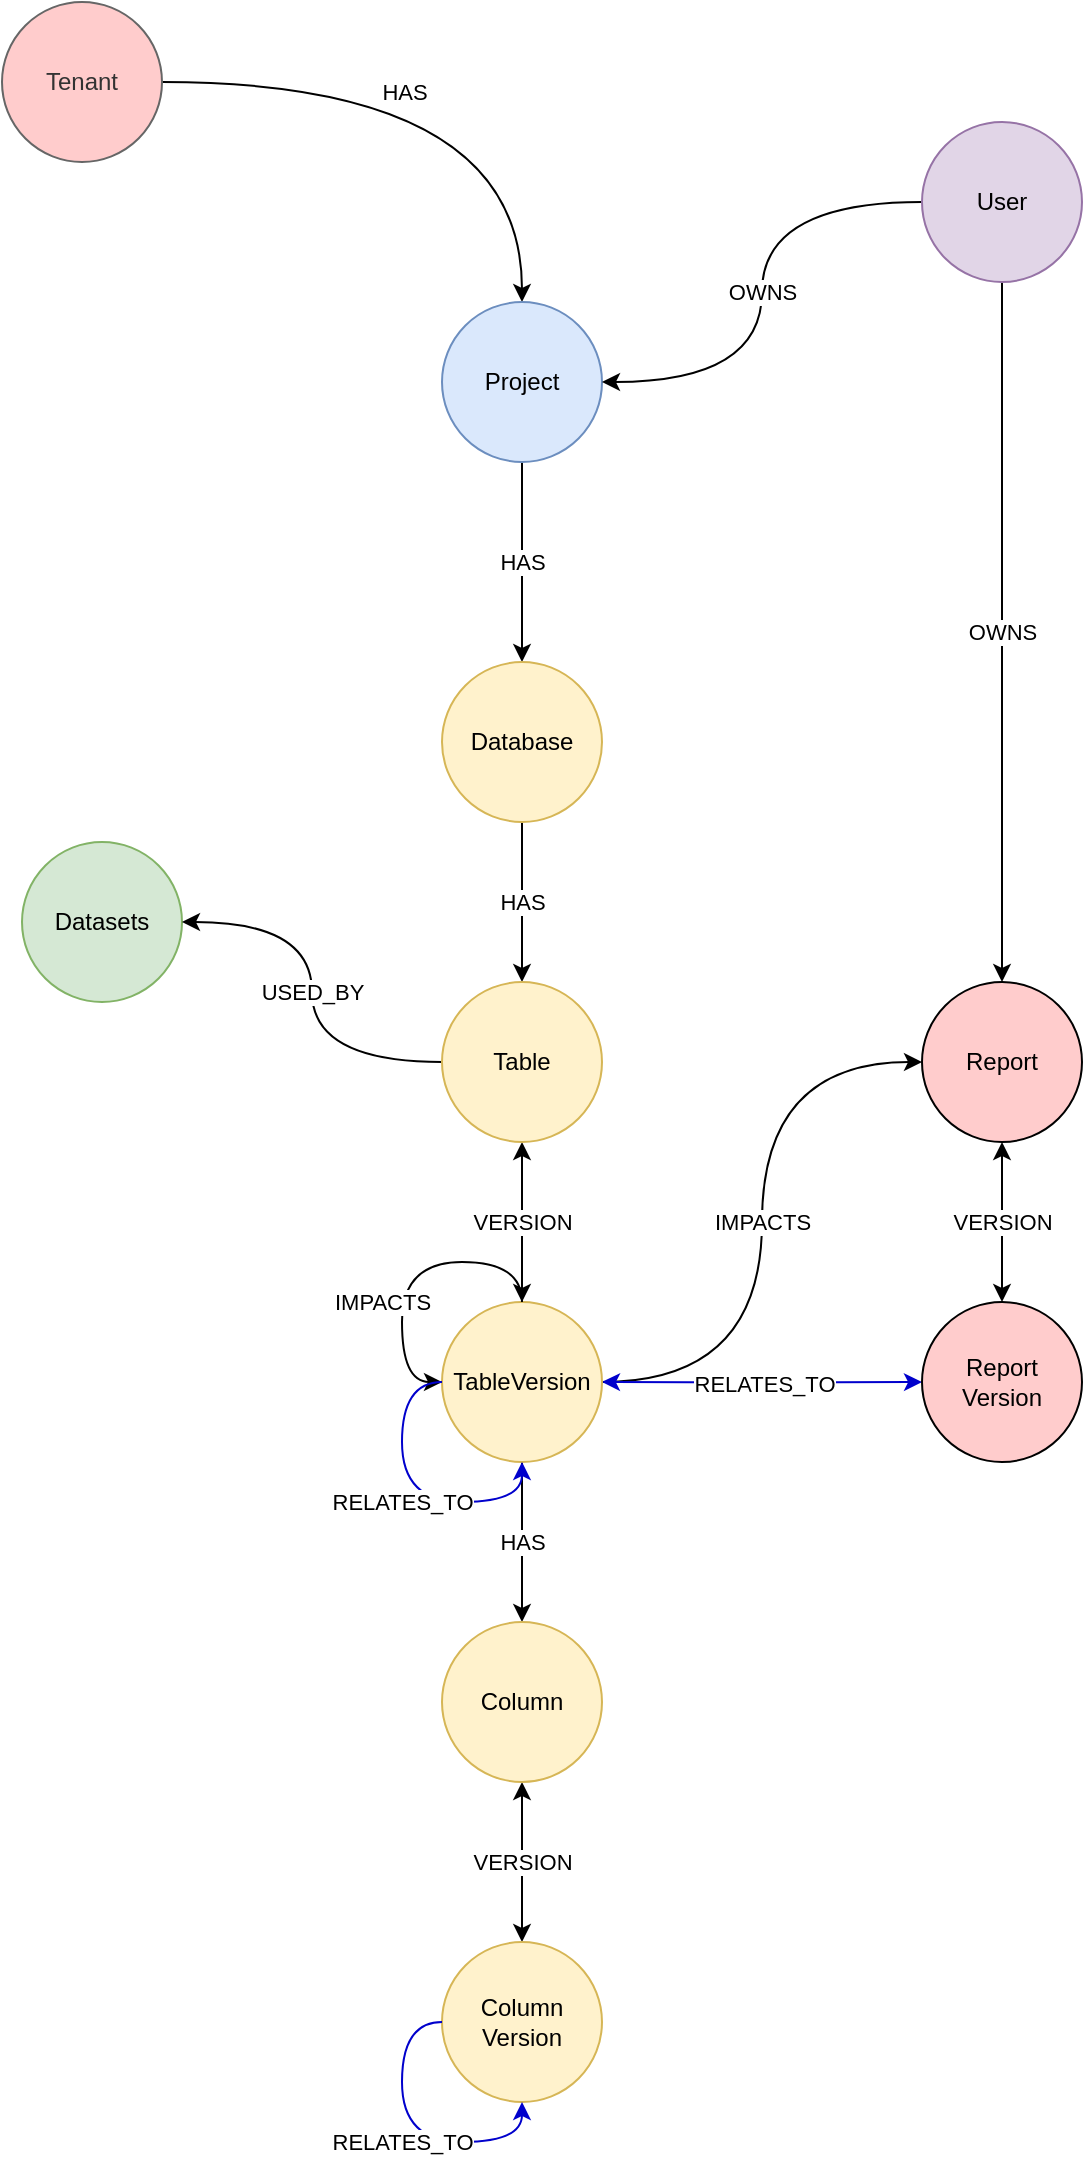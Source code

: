 <mxfile version="14.8.1" type="github">
  <diagram id="lXhSy9EmWtJBbdpwsTO8" name="Page-1">
    <mxGraphModel dx="1422" dy="793" grid="1" gridSize="10" guides="1" tooltips="1" connect="1" arrows="1" fold="1" page="1" pageScale="1" pageWidth="827" pageHeight="1169" math="0" shadow="0">
      <root>
        <mxCell id="0" />
        <mxCell id="1" parent="0" />
        <mxCell id="halDEpFAHqA-Ai63Ll5A-4" style="edgeStyle=orthogonalEdgeStyle;rounded=0;orthogonalLoop=1;jettySize=auto;html=1;exitX=1;exitY=0.5;exitDx=0;exitDy=0;entryX=0.5;entryY=0;entryDx=0;entryDy=0;curved=1;" edge="1" parent="1" source="halDEpFAHqA-Ai63Ll5A-1" target="halDEpFAHqA-Ai63Ll5A-3">
          <mxGeometry relative="1" as="geometry" />
        </mxCell>
        <mxCell id="halDEpFAHqA-Ai63Ll5A-18" value="HAS" style="edgeLabel;html=1;align=center;verticalAlign=middle;resizable=0;points=[];" vertex="1" connectable="0" parent="halDEpFAHqA-Ai63Ll5A-4">
          <mxGeometry x="-0.17" y="-5" relative="1" as="geometry">
            <mxPoint as="offset" />
          </mxGeometry>
        </mxCell>
        <mxCell id="halDEpFAHqA-Ai63Ll5A-1" value="Tenant" style="ellipse;whiteSpace=wrap;html=1;aspect=fixed;strokeColor=#666666;fontColor=#333333;fillColor=#FFCCCC;" vertex="1" parent="1">
          <mxGeometry x="180" y="30" width="80" height="80" as="geometry" />
        </mxCell>
        <mxCell id="halDEpFAHqA-Ai63Ll5A-7" value="HAS" style="edgeStyle=orthogonalEdgeStyle;curved=1;rounded=0;orthogonalLoop=1;jettySize=auto;html=1;exitX=0.5;exitY=1;exitDx=0;exitDy=0;entryX=0.5;entryY=0;entryDx=0;entryDy=0;" edge="1" parent="1" source="halDEpFAHqA-Ai63Ll5A-3" target="halDEpFAHqA-Ai63Ll5A-6">
          <mxGeometry relative="1" as="geometry" />
        </mxCell>
        <mxCell id="halDEpFAHqA-Ai63Ll5A-3" value="Project" style="ellipse;whiteSpace=wrap;html=1;aspect=fixed;fillColor=#dae8fc;strokeColor=#6c8ebf;" vertex="1" parent="1">
          <mxGeometry x="400" y="180" width="80" height="80" as="geometry" />
        </mxCell>
        <mxCell id="halDEpFAHqA-Ai63Ll5A-5" value="Datasets" style="ellipse;whiteSpace=wrap;html=1;aspect=fixed;fillColor=#d5e8d4;strokeColor=#82b366;" vertex="1" parent="1">
          <mxGeometry x="190" y="450" width="80" height="80" as="geometry" />
        </mxCell>
        <mxCell id="halDEpFAHqA-Ai63Ll5A-10" value="HAS" style="edgeStyle=orthogonalEdgeStyle;curved=1;rounded=0;orthogonalLoop=1;jettySize=auto;html=1;exitX=0.5;exitY=1;exitDx=0;exitDy=0;entryX=0.5;entryY=0;entryDx=0;entryDy=0;" edge="1" parent="1" source="halDEpFAHqA-Ai63Ll5A-6" target="halDEpFAHqA-Ai63Ll5A-9">
          <mxGeometry relative="1" as="geometry" />
        </mxCell>
        <mxCell id="halDEpFAHqA-Ai63Ll5A-6" value="Database" style="ellipse;whiteSpace=wrap;html=1;aspect=fixed;fillColor=#fff2cc;strokeColor=#d6b656;" vertex="1" parent="1">
          <mxGeometry x="400" y="360" width="80" height="80" as="geometry" />
        </mxCell>
        <mxCell id="halDEpFAHqA-Ai63Ll5A-12" value="VERSION" style="edgeStyle=orthogonalEdgeStyle;curved=1;rounded=0;orthogonalLoop=1;jettySize=auto;html=1;exitX=0.5;exitY=1;exitDx=0;exitDy=0;entryX=0.5;entryY=0;entryDx=0;entryDy=0;startArrow=classic;startFill=1;" edge="1" parent="1" source="halDEpFAHqA-Ai63Ll5A-9" target="halDEpFAHqA-Ai63Ll5A-11">
          <mxGeometry relative="1" as="geometry" />
        </mxCell>
        <mxCell id="halDEpFAHqA-Ai63Ll5A-19" value="USED_BY" style="edgeStyle=orthogonalEdgeStyle;curved=1;rounded=0;orthogonalLoop=1;jettySize=auto;html=1;exitX=0;exitY=0.5;exitDx=0;exitDy=0;entryX=1;entryY=0.5;entryDx=0;entryDy=0;startArrow=none;startFill=0;" edge="1" parent="1" source="halDEpFAHqA-Ai63Ll5A-9" target="halDEpFAHqA-Ai63Ll5A-5">
          <mxGeometry relative="1" as="geometry" />
        </mxCell>
        <mxCell id="halDEpFAHqA-Ai63Ll5A-9" value="Table" style="ellipse;whiteSpace=wrap;html=1;aspect=fixed;fillColor=#fff2cc;strokeColor=#d6b656;" vertex="1" parent="1">
          <mxGeometry x="400" y="520" width="80" height="80" as="geometry" />
        </mxCell>
        <mxCell id="halDEpFAHqA-Ai63Ll5A-14" value="HAS" style="edgeStyle=orthogonalEdgeStyle;curved=1;rounded=0;orthogonalLoop=1;jettySize=auto;html=1;exitX=0.5;exitY=1;exitDx=0;exitDy=0;entryX=0.5;entryY=0;entryDx=0;entryDy=0;" edge="1" parent="1" source="halDEpFAHqA-Ai63Ll5A-11" target="halDEpFAHqA-Ai63Ll5A-13">
          <mxGeometry relative="1" as="geometry" />
        </mxCell>
        <mxCell id="halDEpFAHqA-Ai63Ll5A-29" value="IMPACTS" style="edgeStyle=orthogonalEdgeStyle;curved=1;rounded=0;orthogonalLoop=1;jettySize=auto;html=1;exitX=1;exitY=0.5;exitDx=0;exitDy=0;entryX=0;entryY=0.5;entryDx=0;entryDy=0;startArrow=none;startFill=0;" edge="1" parent="1" source="halDEpFAHqA-Ai63Ll5A-11" target="halDEpFAHqA-Ai63Ll5A-27">
          <mxGeometry relative="1" as="geometry" />
        </mxCell>
        <mxCell id="halDEpFAHqA-Ai63Ll5A-32" value="RELATES_TO" style="edgeStyle=orthogonalEdgeStyle;curved=1;rounded=0;orthogonalLoop=1;jettySize=auto;html=1;entryX=0;entryY=0.5;entryDx=0;entryDy=0;startArrow=classic;startFill=1;strokeColor=#0000CC;" edge="1" parent="1" target="halDEpFAHqA-Ai63Ll5A-30">
          <mxGeometry relative="1" as="geometry">
            <mxPoint x="480" y="720" as="sourcePoint" />
          </mxGeometry>
        </mxCell>
        <mxCell id="halDEpFAHqA-Ai63Ll5A-11" value="TableVersion" style="ellipse;whiteSpace=wrap;html=1;aspect=fixed;fillColor=#fff2cc;strokeColor=#d6b656;" vertex="1" parent="1">
          <mxGeometry x="400" y="680" width="80" height="80" as="geometry" />
        </mxCell>
        <mxCell id="halDEpFAHqA-Ai63Ll5A-16" value="VERSION" style="edgeStyle=orthogonalEdgeStyle;curved=1;rounded=0;orthogonalLoop=1;jettySize=auto;html=1;exitX=0.5;exitY=1;exitDx=0;exitDy=0;entryX=0.5;entryY=0;entryDx=0;entryDy=0;startArrow=classic;startFill=1;" edge="1" parent="1" source="halDEpFAHqA-Ai63Ll5A-13" target="halDEpFAHqA-Ai63Ll5A-15">
          <mxGeometry relative="1" as="geometry" />
        </mxCell>
        <mxCell id="halDEpFAHqA-Ai63Ll5A-13" value="Column" style="ellipse;whiteSpace=wrap;html=1;aspect=fixed;fillColor=#fff2cc;strokeColor=#d6b656;" vertex="1" parent="1">
          <mxGeometry x="400" y="840" width="80" height="80" as="geometry" />
        </mxCell>
        <mxCell id="halDEpFAHqA-Ai63Ll5A-15" value="&lt;div&gt;Column&lt;/div&gt;&lt;div&gt;Version&lt;/div&gt;" style="ellipse;whiteSpace=wrap;html=1;aspect=fixed;fillColor=#fff2cc;strokeColor=#d6b656;" vertex="1" parent="1">
          <mxGeometry x="400" y="1000" width="80" height="80" as="geometry" />
        </mxCell>
        <mxCell id="halDEpFAHqA-Ai63Ll5A-17" value="IMPACTS" style="edgeStyle=orthogonalEdgeStyle;curved=1;rounded=0;orthogonalLoop=1;jettySize=auto;html=1;exitX=0.5;exitY=0;exitDx=0;exitDy=0;entryX=0;entryY=0.5;entryDx=0;entryDy=0;" edge="1" parent="1" source="halDEpFAHqA-Ai63Ll5A-11" target="halDEpFAHqA-Ai63Ll5A-11">
          <mxGeometry x="0.25" y="-10" relative="1" as="geometry">
            <Array as="points">
              <mxPoint x="440" y="660" />
              <mxPoint x="380" y="660" />
              <mxPoint x="380" y="720" />
            </Array>
            <mxPoint as="offset" />
          </mxGeometry>
        </mxCell>
        <mxCell id="halDEpFAHqA-Ai63Ll5A-24" value="OWNS" style="edgeStyle=orthogonalEdgeStyle;curved=1;rounded=0;orthogonalLoop=1;jettySize=auto;html=1;exitX=0;exitY=0.5;exitDx=0;exitDy=0;entryX=1;entryY=0.5;entryDx=0;entryDy=0;startArrow=none;startFill=0;" edge="1" parent="1" source="halDEpFAHqA-Ai63Ll5A-23" target="halDEpFAHqA-Ai63Ll5A-3">
          <mxGeometry relative="1" as="geometry" />
        </mxCell>
        <mxCell id="halDEpFAHqA-Ai63Ll5A-28" value="OWNS" style="edgeStyle=orthogonalEdgeStyle;curved=1;rounded=0;orthogonalLoop=1;jettySize=auto;html=1;exitX=0.5;exitY=1;exitDx=0;exitDy=0;entryX=0.5;entryY=0;entryDx=0;entryDy=0;startArrow=none;startFill=0;" edge="1" parent="1" source="halDEpFAHqA-Ai63Ll5A-23" target="halDEpFAHqA-Ai63Ll5A-27">
          <mxGeometry relative="1" as="geometry" />
        </mxCell>
        <mxCell id="halDEpFAHqA-Ai63Ll5A-23" value="User" style="ellipse;whiteSpace=wrap;html=1;aspect=fixed;fillColor=#e1d5e7;strokeColor=#9673a6;" vertex="1" parent="1">
          <mxGeometry x="640" y="90" width="80" height="80" as="geometry" />
        </mxCell>
        <mxCell id="halDEpFAHqA-Ai63Ll5A-31" value="VERSION" style="edgeStyle=orthogonalEdgeStyle;curved=1;rounded=0;orthogonalLoop=1;jettySize=auto;html=1;exitX=0.5;exitY=1;exitDx=0;exitDy=0;entryX=0.5;entryY=0;entryDx=0;entryDy=0;startArrow=classic;startFill=1;" edge="1" parent="1" source="halDEpFAHqA-Ai63Ll5A-27" target="halDEpFAHqA-Ai63Ll5A-30">
          <mxGeometry relative="1" as="geometry" />
        </mxCell>
        <mxCell id="halDEpFAHqA-Ai63Ll5A-27" value="Report" style="ellipse;whiteSpace=wrap;html=1;aspect=fixed;fillColor=#FFCCCC;" vertex="1" parent="1">
          <mxGeometry x="640" y="520" width="80" height="80" as="geometry" />
        </mxCell>
        <mxCell id="halDEpFAHqA-Ai63Ll5A-30" value="&lt;div&gt;Report&lt;/div&gt;Version" style="ellipse;whiteSpace=wrap;html=1;aspect=fixed;fillColor=#FFCCCC;" vertex="1" parent="1">
          <mxGeometry x="640" y="680" width="80" height="80" as="geometry" />
        </mxCell>
        <mxCell id="halDEpFAHqA-Ai63Ll5A-34" value="RELATES_TO" style="edgeStyle=orthogonalEdgeStyle;curved=1;rounded=0;orthogonalLoop=1;jettySize=auto;html=1;exitX=0;exitY=0.5;exitDx=0;exitDy=0;entryX=0.5;entryY=1;entryDx=0;entryDy=0;startArrow=none;startFill=0;strokeColor=#0000CC;" edge="1" parent="1" source="halDEpFAHqA-Ai63Ll5A-11" target="halDEpFAHqA-Ai63Ll5A-11">
          <mxGeometry relative="1" as="geometry" />
        </mxCell>
        <mxCell id="halDEpFAHqA-Ai63Ll5A-35" value="RELATES_TO" style="edgeStyle=orthogonalEdgeStyle;curved=1;rounded=0;orthogonalLoop=1;jettySize=auto;html=1;exitX=0;exitY=0.5;exitDx=0;exitDy=0;entryX=0.5;entryY=1;entryDx=0;entryDy=0;startArrow=none;startFill=0;strokeColor=#0000CC;" edge="1" parent="1" source="halDEpFAHqA-Ai63Ll5A-15" target="halDEpFAHqA-Ai63Ll5A-15">
          <mxGeometry relative="1" as="geometry" />
        </mxCell>
      </root>
    </mxGraphModel>
  </diagram>
</mxfile>
